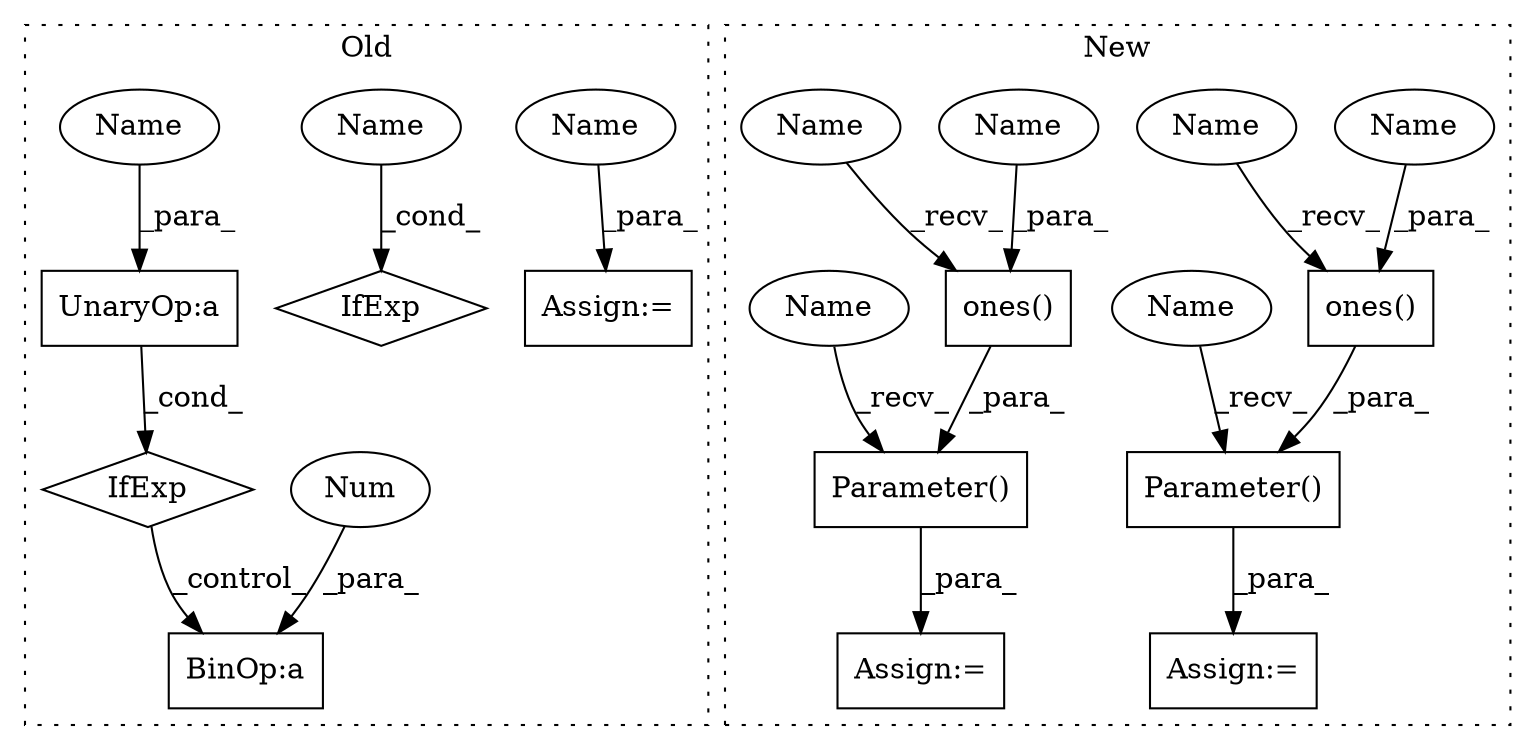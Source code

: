 digraph G {
subgraph cluster0 {
1 [label="IfExp" a="51" s="15324,15347" l="4,6" shape="diamond"];
5 [label="UnaryOp:a" a="61" s="15328" l="19" shape="box"];
6 [label="BinOp:a" a="82" s="15316" l="5" shape="box"];
8 [label="Assign:=" a="68" s="15384" l="3" shape="box"];
9 [label="IfExp" a="51" s="15437,15456" l="4,6" shape="diamond"];
10 [label="Num" a="76" s="15321" l="3" shape="ellipse"];
17 [label="Name" a="87" s="15387" l="15" shape="ellipse"];
18 [label="Name" a="87" s="15441" l="15" shape="ellipse"];
19 [label="Name" a="87" s="15332" l="15" shape="ellipse"];
label = "Old";
style="dotted";
}
subgraph cluster1 {
2 [label="ones()" a="75" s="15483,15502" l="11,1" shape="box"];
3 [label="Parameter()" a="75" s="15470,15503" l="13,1" shape="box"];
4 [label="Parameter()" a="75" s="15528,15561" l="13,1" shape="box"];
7 [label="ones()" a="75" s="15541,15560" l="11,1" shape="box"];
11 [label="Assign:=" a="68" s="15525" l="3" shape="box"];
12 [label="Assign:=" a="68" s="15467" l="3" shape="box"];
13 [label="Name" a="87" s="15552" l="8" shape="ellipse"];
14 [label="Name" a="87" s="15494" l="8" shape="ellipse"];
15 [label="Name" a="87" s="15541" l="5" shape="ellipse"];
16 [label="Name" a="87" s="15483" l="5" shape="ellipse"];
20 [label="Name" a="87" s="15470" l="2" shape="ellipse"];
21 [label="Name" a="87" s="15528" l="2" shape="ellipse"];
label = "New";
style="dotted";
}
1 -> 6 [label="_control_"];
2 -> 3 [label="_para_"];
3 -> 12 [label="_para_"];
4 -> 11 [label="_para_"];
5 -> 1 [label="_cond_"];
7 -> 4 [label="_para_"];
10 -> 6 [label="_para_"];
13 -> 7 [label="_para_"];
14 -> 2 [label="_para_"];
15 -> 7 [label="_recv_"];
16 -> 2 [label="_recv_"];
17 -> 8 [label="_para_"];
18 -> 9 [label="_cond_"];
19 -> 5 [label="_para_"];
20 -> 3 [label="_recv_"];
21 -> 4 [label="_recv_"];
}